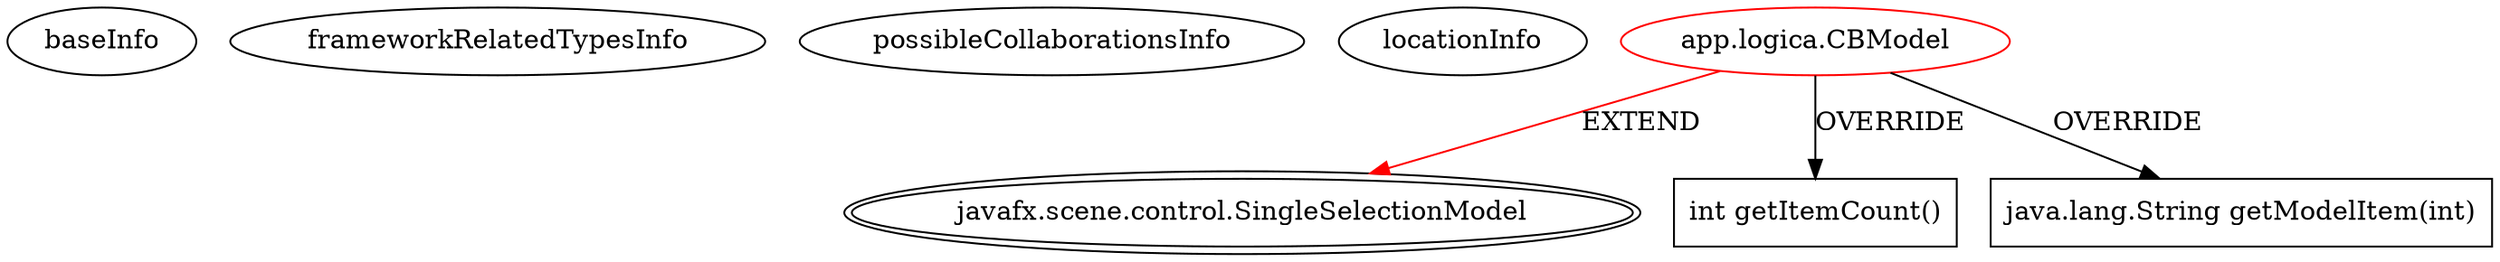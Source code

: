 digraph {
baseInfo[graphId=2511,category="extension_graph",isAnonymous=false,possibleRelation=false]
frameworkRelatedTypesInfo[0="javafx.scene.control.SingleSelectionModel"]
possibleCollaborationsInfo[]
locationInfo[projectName="diogocs1-FPessoais",filePath="/diogocs1-FPessoais/FPessoais-master/FinancasPessoais/src/app/logica/CBModel.java",contextSignature="CBModel",graphId="2511"]
0[label="app.logica.CBModel",vertexType="ROOT_CLIENT_CLASS_DECLARATION",isFrameworkType=false,color=red]
1[label="javafx.scene.control.SingleSelectionModel",vertexType="FRAMEWORK_CLASS_TYPE",isFrameworkType=true,peripheries=2]
2[label="int getItemCount()",vertexType="OVERRIDING_METHOD_DECLARATION",isFrameworkType=false,shape=box]
3[label="java.lang.String getModelItem(int)",vertexType="OVERRIDING_METHOD_DECLARATION",isFrameworkType=false,shape=box]
0->1[label="EXTEND",color=red]
0->2[label="OVERRIDE"]
0->3[label="OVERRIDE"]
}
